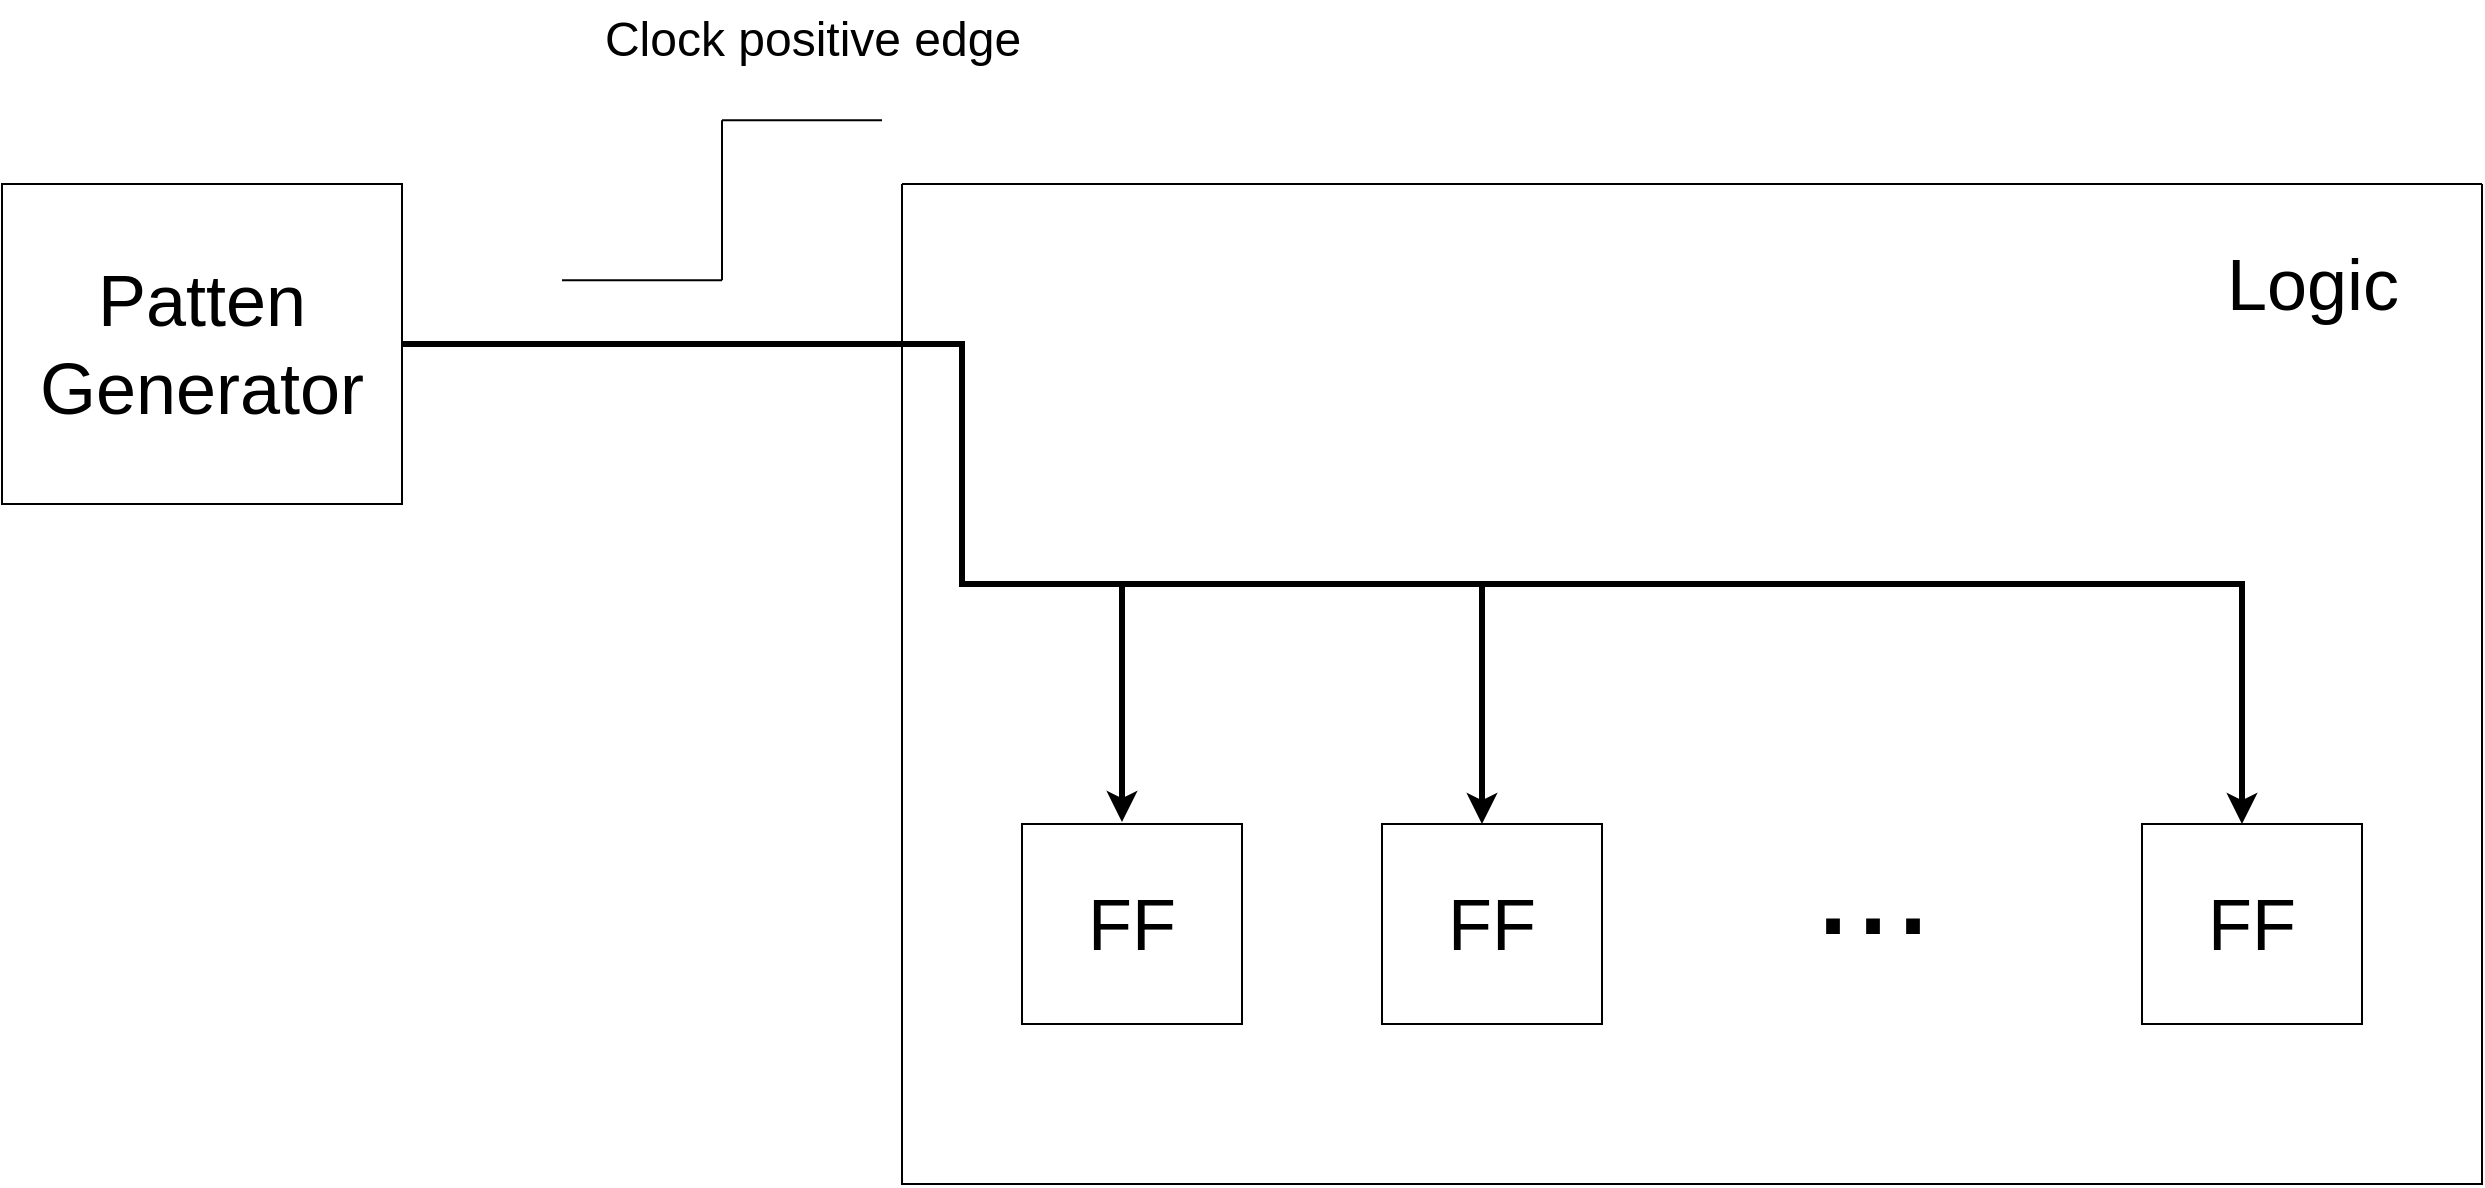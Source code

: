 <mxfile version="24.8.4">
  <diagram name="Page-1" id="5yACLu_tYYQ9U0vQjmjW">
    <mxGraphModel dx="954" dy="581" grid="1" gridSize="10" guides="1" tooltips="1" connect="1" arrows="1" fold="1" page="1" pageScale="1" pageWidth="827" pageHeight="1169" math="0" shadow="0">
      <root>
        <mxCell id="0" />
        <mxCell id="1" parent="0" />
        <mxCell id="EhTKWdYSq4bksoR8cweC-1" value="&lt;font style=&quot;font-size: 36px;&quot;&gt;Patten Generator&lt;/font&gt;" style="rounded=0;whiteSpace=wrap;html=1;" parent="1" vertex="1">
          <mxGeometry x="80" y="240" width="200" height="160" as="geometry" />
        </mxCell>
        <mxCell id="EhTKWdYSq4bksoR8cweC-2" value="" style="endArrow=classic;html=1;rounded=0;strokeWidth=3;exitX=1;exitY=0.5;exitDx=0;exitDy=0;" parent="1" source="EhTKWdYSq4bksoR8cweC-1" edge="1">
          <mxGeometry width="50" height="50" relative="1" as="geometry">
            <mxPoint x="467" y="316" as="sourcePoint" />
            <mxPoint x="1200" y="560" as="targetPoint" />
            <Array as="points">
              <mxPoint x="560" y="320" />
              <mxPoint x="560" y="440" />
              <mxPoint x="1200" y="440" />
            </Array>
          </mxGeometry>
        </mxCell>
        <mxCell id="EhTKWdYSq4bksoR8cweC-13" value="" style="endArrow=none;html=1;rounded=0;" parent="1" edge="1">
          <mxGeometry width="50" height="50" relative="1" as="geometry">
            <mxPoint x="360" y="288.18" as="sourcePoint" />
            <mxPoint x="440" y="288.18" as="targetPoint" />
          </mxGeometry>
        </mxCell>
        <mxCell id="EhTKWdYSq4bksoR8cweC-14" value="" style="endArrow=none;html=1;rounded=0;" parent="1" edge="1">
          <mxGeometry width="50" height="50" relative="1" as="geometry">
            <mxPoint x="440" y="288.18" as="sourcePoint" />
            <mxPoint x="440" y="208.18" as="targetPoint" />
          </mxGeometry>
        </mxCell>
        <mxCell id="EhTKWdYSq4bksoR8cweC-15" value="" style="endArrow=none;html=1;rounded=0;" parent="1" edge="1">
          <mxGeometry width="50" height="50" relative="1" as="geometry">
            <mxPoint x="440" y="208.18" as="sourcePoint" />
            <mxPoint x="520" y="208.18" as="targetPoint" />
          </mxGeometry>
        </mxCell>
        <mxCell id="tpLpwaPxmsg9jNZSOrgN-2" value="" style="endArrow=classic;html=1;rounded=0;strokeWidth=3;exitX=0.5;exitY=1;exitDx=0;exitDy=0;entryX=0.5;entryY=0;entryDx=0;entryDy=0;" parent="1" edge="1">
          <mxGeometry width="50" height="50" relative="1" as="geometry">
            <mxPoint x="820" y="441" as="sourcePoint" />
            <mxPoint x="820" y="560" as="targetPoint" />
          </mxGeometry>
        </mxCell>
        <mxCell id="tpLpwaPxmsg9jNZSOrgN-6" value="&lt;font style=&quot;font-size: 36px;&quot;&gt;FF&lt;/font&gt;" style="rounded=0;whiteSpace=wrap;html=1;" parent="1" vertex="1">
          <mxGeometry x="590" y="560" width="110" height="100" as="geometry" />
        </mxCell>
        <mxCell id="tpLpwaPxmsg9jNZSOrgN-7" value="" style="endArrow=classic;html=1;rounded=0;strokeWidth=3;exitX=0.5;exitY=1;exitDx=0;exitDy=0;entryX=0.5;entryY=0;entryDx=0;entryDy=0;" parent="1" edge="1">
          <mxGeometry width="50" height="50" relative="1" as="geometry">
            <mxPoint x="640" y="440" as="sourcePoint" />
            <mxPoint x="640" y="559" as="targetPoint" />
          </mxGeometry>
        </mxCell>
        <mxCell id="tpLpwaPxmsg9jNZSOrgN-8" value="&lt;font style=&quot;font-size: 36px;&quot;&gt;FF&lt;/font&gt;" style="rounded=0;whiteSpace=wrap;html=1;" parent="1" vertex="1">
          <mxGeometry x="770" y="560" width="110" height="100" as="geometry" />
        </mxCell>
        <mxCell id="tpLpwaPxmsg9jNZSOrgN-9" value="&lt;font style=&quot;font-size: 36px;&quot;&gt;FF&lt;/font&gt;" style="rounded=0;whiteSpace=wrap;html=1;" parent="1" vertex="1">
          <mxGeometry x="1150" y="560" width="110" height="100" as="geometry" />
        </mxCell>
        <mxCell id="tpLpwaPxmsg9jNZSOrgN-10" value="&lt;font style=&quot;font-size: 24px;&quot;&gt;Clock positive edge&lt;/font&gt;" style="text;html=1;align=center;verticalAlign=middle;resizable=0;points=[];autosize=1;strokeColor=none;fillColor=none;" parent="1" vertex="1">
          <mxGeometry x="370" y="148.18" width="230" height="40" as="geometry" />
        </mxCell>
        <mxCell id="tpLpwaPxmsg9jNZSOrgN-11" value="&lt;font style=&quot;font-size: 72px;&quot;&gt;...&lt;/font&gt;" style="text;html=1;align=center;verticalAlign=middle;resizable=0;points=[];autosize=1;strokeColor=none;fillColor=none;" parent="1" vertex="1">
          <mxGeometry x="975" y="540" width="80" height="100" as="geometry" />
        </mxCell>
        <mxCell id="tpLpwaPxmsg9jNZSOrgN-12" value="" style="swimlane;startSize=0;" parent="1" vertex="1">
          <mxGeometry x="530" y="240" width="790" height="500" as="geometry" />
        </mxCell>
        <mxCell id="tpLpwaPxmsg9jNZSOrgN-13" value="&lt;font style=&quot;font-size: 36px;&quot;&gt;Logic&lt;/font&gt;" style="text;html=1;align=center;verticalAlign=middle;resizable=0;points=[];autosize=1;strokeColor=none;fillColor=none;" parent="tpLpwaPxmsg9jNZSOrgN-12" vertex="1">
          <mxGeometry x="650" y="20" width="110" height="60" as="geometry" />
        </mxCell>
      </root>
    </mxGraphModel>
  </diagram>
</mxfile>
